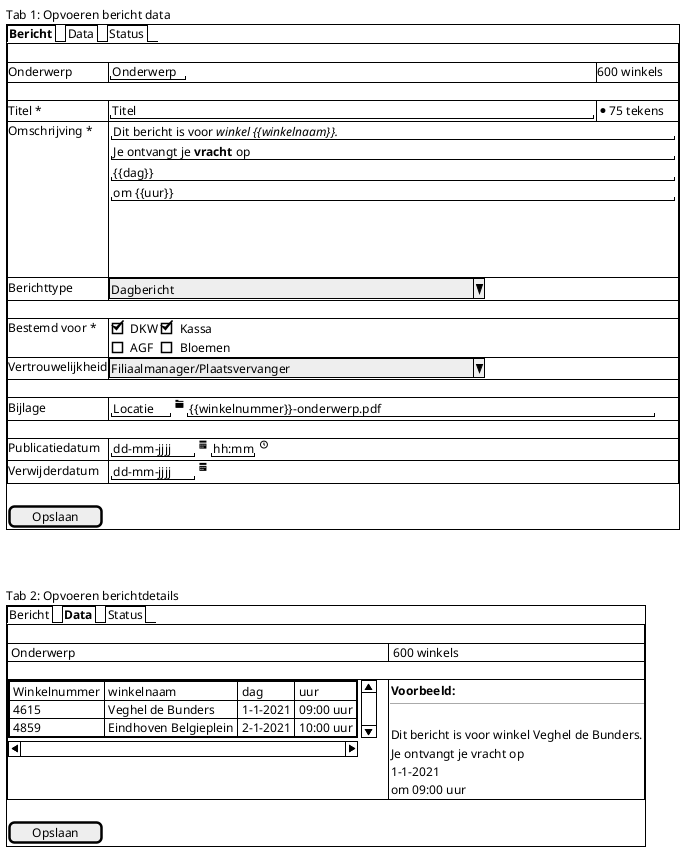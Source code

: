 @startuml
salt
    {
        Tab 1: Opvoeren bericht data
        {+
            {/ <b>Bericht | Data | Status  }
            {#
                .|*|*
                Onderwerp |"Onderwerp"|600 winkels
                .|*|*

                Titel * | "Titel                                                       " | *75 tekens
                Omschrijving * | {
                    "Dit bericht is voor <i>winkel <U+007B><U+007B>winkelnaam<U+007D><U+007D>."
                    "Je ontvangt je <b>vracht</b> op                                              "
                    "<U+007B><U+007B>dag<U+007D><U+007D>                                   "
                    "om <U+007B><U+007B>uur<U+007D><U+007D>                                "
                    .
                    .
                    .
                    .} | *
                Berichttype             | ^Dagbericht                                   ^| *

                .|*|*

                Bestemd voor * | {
                    [X] DKW | [X] Kassa
                    [ ] AGF | [ ] Bloemen         } | *
                Vertrouwelijkheid| ^Filiaalmanager/Plaatsvervanger               ^ | *

                .|*|*

               Bijlage | {  | "Locatie"| <&folder> | "<U+007B><U+007B>winkelnummer<U+007D><U+007D>-onderwerp.pdf" |*} |*

               .|*|*

                Publicatiedatum |  { "dd-mm-jjjj" | <&calendar> | "hh:mm" |<&clock> } |*
                Verwijderdatum | { "dd-mm-jjjj" | <&calendar> } |*
            }
                            .|*|*

            [  Opslaan  ]
       }
        .
        .
        .
        Tab 2: Opvoeren berichtdetails
        {+
            {/ Bericht | <b>Data | Status  }
            {#
                .|*|*
                <U+0020>Onderwerp<U+0020> | <U+0020>600 winkels<U+0020> |*
                .|*|*
                {S
                    {#
                        <U+0020>Winkelnummer<U+0020> | <U+0020>winkelnaam<U+0020> | <U+0020>dag<U+0020> | <U+0020>uur<U+0020>
                        <U+0020>4615<U+0020> | <U+0020>Veghel de Bunders<U+0020> | <U+0020>1-1-2021<U+0020> | <U+0020>09:00 uur<U+0020>
                        <U+0020>4859<U+0020> | <U+0020>Eindhoven Belgieplein<U+0020> | <U+0020>2-1-2021<U+0020> | <U+0020>10:00 uur<U+0020>
                    }
                } |
                {
                    <b>Voorbeeld:
                    --
                    .
                    Dit bericht is voor winkel Veghel de Bunders.
                    Je ontvangt je vracht op
                    1-1-2021
                    om 09:00 uur
                }
                 |*
            }
            .|*|*

            [  Opslaan  ]
       }
    }
@enduml
